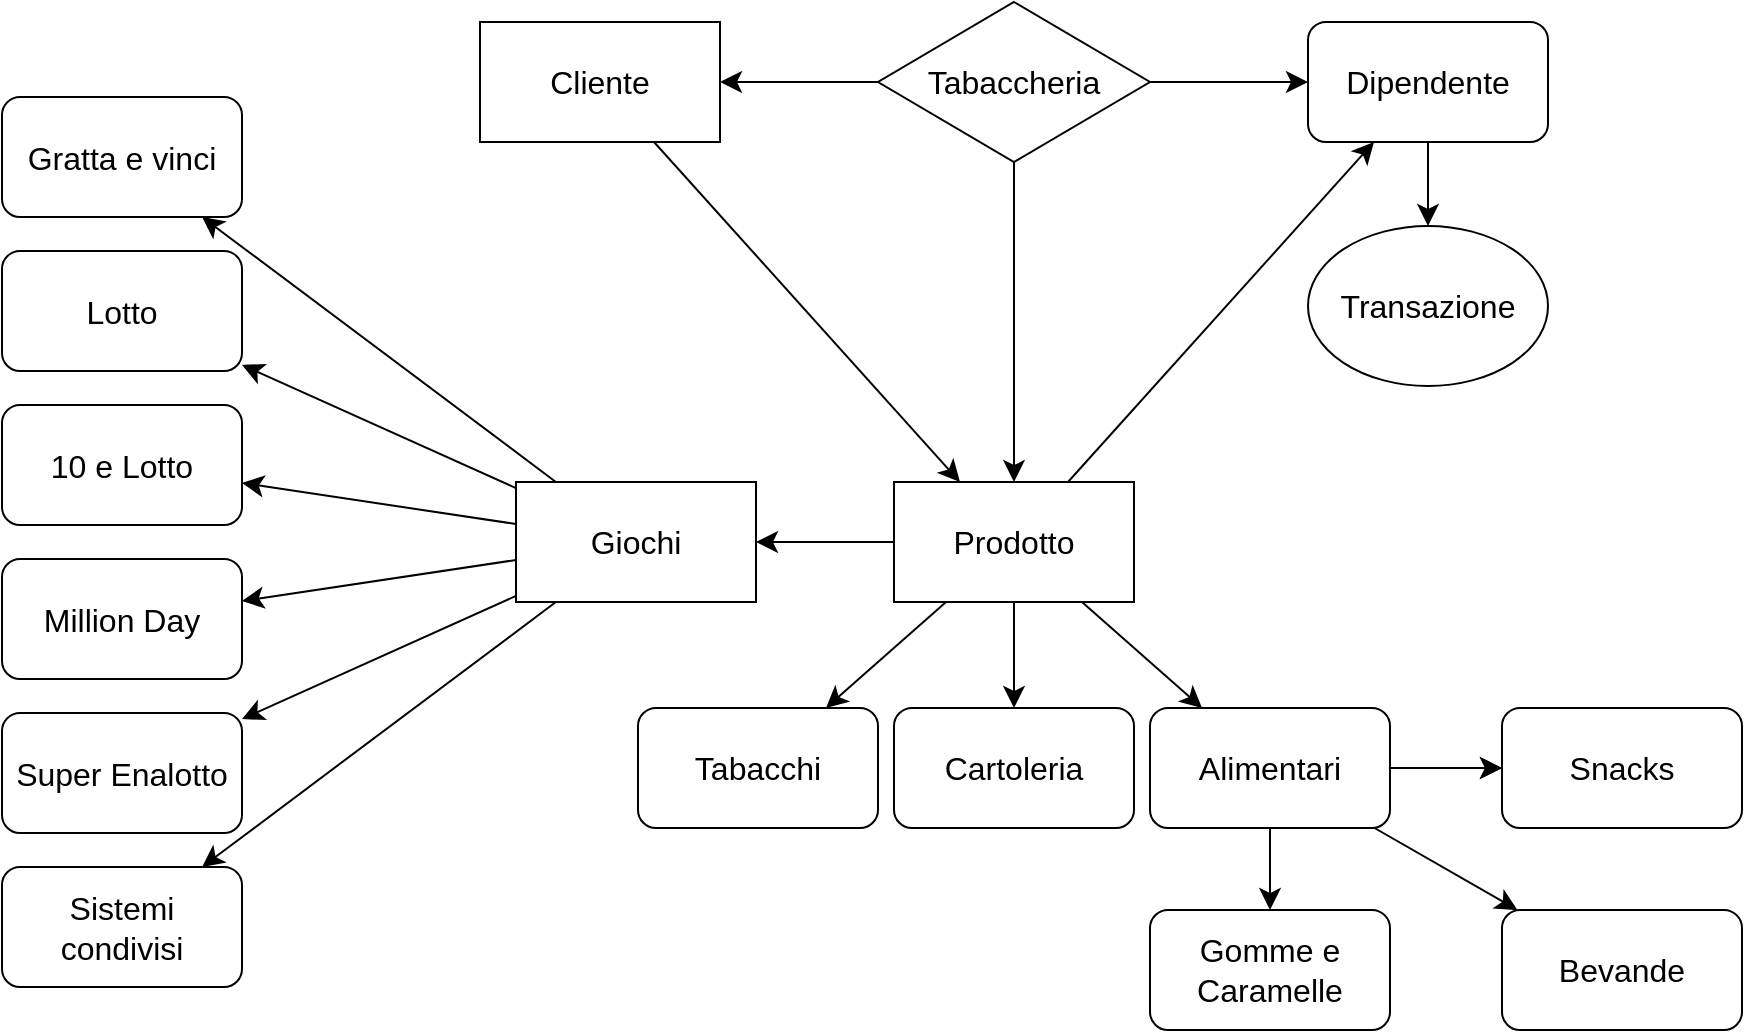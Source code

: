 <mxfile version="22.1.3" type="github">
  <diagram name="Page-1" id="yC7KV2Ko1jgtMiXsxVH6">
    <mxGraphModel dx="1560" dy="772" grid="0" gridSize="10" guides="1" tooltips="1" connect="1" arrows="1" fold="1" page="0" pageScale="1" pageWidth="850" pageHeight="1100" math="0" shadow="0">
      <root>
        <mxCell id="0" />
        <mxCell id="1" parent="0" />
        <mxCell id="NwfZpaaQpDAw_J0AIX61-4" style="edgeStyle=none;curved=1;rounded=0;orthogonalLoop=1;jettySize=auto;html=1;fontSize=12;startSize=8;endSize=8;" edge="1" parent="1" source="NwfZpaaQpDAw_J0AIX61-1" target="NwfZpaaQpDAw_J0AIX61-3">
          <mxGeometry relative="1" as="geometry" />
        </mxCell>
        <mxCell id="NwfZpaaQpDAw_J0AIX61-11" value="" style="edgeStyle=none;curved=1;rounded=0;orthogonalLoop=1;jettySize=auto;html=1;fontSize=12;startSize=8;endSize=8;" edge="1" parent="1" source="NwfZpaaQpDAw_J0AIX61-1" target="NwfZpaaQpDAw_J0AIX61-10">
          <mxGeometry relative="1" as="geometry" />
        </mxCell>
        <mxCell id="NwfZpaaQpDAw_J0AIX61-29" style="edgeStyle=none;curved=1;rounded=0;orthogonalLoop=1;jettySize=auto;html=1;fontSize=12;startSize=8;endSize=8;" edge="1" parent="1" source="NwfZpaaQpDAw_J0AIX61-1" target="NwfZpaaQpDAw_J0AIX61-28">
          <mxGeometry relative="1" as="geometry" />
        </mxCell>
        <mxCell id="NwfZpaaQpDAw_J0AIX61-1" value="Tabaccheria" style="rhombus;whiteSpace=wrap;html=1;fontSize=16;" vertex="1" parent="1">
          <mxGeometry x="347" y="160" width="136" height="80" as="geometry" />
        </mxCell>
        <mxCell id="NwfZpaaQpDAw_J0AIX61-7" style="edgeStyle=none;curved=1;rounded=0;orthogonalLoop=1;jettySize=auto;html=1;entryX=0.5;entryY=0;entryDx=0;entryDy=0;fontSize=12;startSize=8;endSize=8;" edge="1" parent="1" source="NwfZpaaQpDAw_J0AIX61-3" target="NwfZpaaQpDAw_J0AIX61-5">
          <mxGeometry relative="1" as="geometry" />
        </mxCell>
        <mxCell id="NwfZpaaQpDAw_J0AIX61-3" value="&lt;div&gt;Dipendente&lt;/div&gt;" style="rounded=1;whiteSpace=wrap;html=1;fontSize=16;" vertex="1" parent="1">
          <mxGeometry x="562" y="170" width="120" height="60" as="geometry" />
        </mxCell>
        <mxCell id="NwfZpaaQpDAw_J0AIX61-5" value="&lt;div&gt;Transazione&lt;/div&gt;" style="ellipse;whiteSpace=wrap;html=1;fontSize=16;" vertex="1" parent="1">
          <mxGeometry x="562" y="272" width="120" height="80" as="geometry" />
        </mxCell>
        <mxCell id="NwfZpaaQpDAw_J0AIX61-16" style="edgeStyle=none;curved=1;rounded=0;orthogonalLoop=1;jettySize=auto;html=1;fontSize=12;startSize=8;endSize=8;" edge="1" parent="1" source="NwfZpaaQpDAw_J0AIX61-10" target="NwfZpaaQpDAw_J0AIX61-15">
          <mxGeometry relative="1" as="geometry" />
        </mxCell>
        <mxCell id="NwfZpaaQpDAw_J0AIX61-17" style="edgeStyle=none;curved=1;rounded=0;orthogonalLoop=1;jettySize=auto;html=1;fontSize=12;startSize=8;endSize=8;" edge="1" parent="1" source="NwfZpaaQpDAw_J0AIX61-10" target="NwfZpaaQpDAw_J0AIX61-12">
          <mxGeometry relative="1" as="geometry" />
        </mxCell>
        <mxCell id="NwfZpaaQpDAw_J0AIX61-19" style="edgeStyle=none;curved=1;rounded=0;orthogonalLoop=1;jettySize=auto;html=1;fontSize=12;startSize=8;endSize=8;" edge="1" parent="1" source="NwfZpaaQpDAw_J0AIX61-10" target="NwfZpaaQpDAw_J0AIX61-18">
          <mxGeometry relative="1" as="geometry" />
        </mxCell>
        <mxCell id="NwfZpaaQpDAw_J0AIX61-31" style="edgeStyle=none;curved=1;rounded=0;orthogonalLoop=1;jettySize=auto;html=1;fontSize=12;startSize=8;endSize=8;" edge="1" parent="1" source="NwfZpaaQpDAw_J0AIX61-10" target="NwfZpaaQpDAw_J0AIX61-3">
          <mxGeometry relative="1" as="geometry" />
        </mxCell>
        <mxCell id="NwfZpaaQpDAw_J0AIX61-38" style="edgeStyle=none;curved=1;rounded=0;orthogonalLoop=1;jettySize=auto;html=1;fontSize=12;startSize=8;endSize=8;" edge="1" parent="1" source="NwfZpaaQpDAw_J0AIX61-10" target="NwfZpaaQpDAw_J0AIX61-36">
          <mxGeometry relative="1" as="geometry" />
        </mxCell>
        <mxCell id="NwfZpaaQpDAw_J0AIX61-10" value="&lt;div&gt;Prodotto&lt;/div&gt;" style="whiteSpace=wrap;html=1;fontSize=16;" vertex="1" parent="1">
          <mxGeometry x="355" y="400" width="120" height="60" as="geometry" />
        </mxCell>
        <mxCell id="NwfZpaaQpDAw_J0AIX61-12" value="Tabacchi" style="rounded=1;whiteSpace=wrap;html=1;fontSize=16;" vertex="1" parent="1">
          <mxGeometry x="227" y="513" width="120" height="60" as="geometry" />
        </mxCell>
        <mxCell id="NwfZpaaQpDAw_J0AIX61-15" value="Cartoleria" style="rounded=1;whiteSpace=wrap;html=1;fontSize=16;" vertex="1" parent="1">
          <mxGeometry x="355" y="513" width="120" height="60" as="geometry" />
        </mxCell>
        <mxCell id="NwfZpaaQpDAw_J0AIX61-21" value="" style="edgeStyle=none;curved=1;rounded=0;orthogonalLoop=1;jettySize=auto;html=1;fontSize=12;startSize=8;endSize=8;" edge="1" parent="1" source="NwfZpaaQpDAw_J0AIX61-18" target="NwfZpaaQpDAw_J0AIX61-20">
          <mxGeometry relative="1" as="geometry" />
        </mxCell>
        <mxCell id="NwfZpaaQpDAw_J0AIX61-22" value="" style="edgeStyle=none;curved=1;rounded=0;orthogonalLoop=1;jettySize=auto;html=1;fontSize=12;startSize=8;endSize=8;" edge="1" parent="1" source="NwfZpaaQpDAw_J0AIX61-18" target="NwfZpaaQpDAw_J0AIX61-20">
          <mxGeometry relative="1" as="geometry" />
        </mxCell>
        <mxCell id="NwfZpaaQpDAw_J0AIX61-25" style="edgeStyle=none;curved=1;rounded=0;orthogonalLoop=1;jettySize=auto;html=1;fontSize=12;startSize=8;endSize=8;" edge="1" parent="1" source="NwfZpaaQpDAw_J0AIX61-18" target="NwfZpaaQpDAw_J0AIX61-23">
          <mxGeometry relative="1" as="geometry" />
        </mxCell>
        <mxCell id="NwfZpaaQpDAw_J0AIX61-27" style="edgeStyle=none;curved=1;rounded=0;orthogonalLoop=1;jettySize=auto;html=1;fontSize=12;startSize=8;endSize=8;" edge="1" parent="1" source="NwfZpaaQpDAw_J0AIX61-18" target="NwfZpaaQpDAw_J0AIX61-26">
          <mxGeometry relative="1" as="geometry" />
        </mxCell>
        <mxCell id="NwfZpaaQpDAw_J0AIX61-18" value="&lt;div&gt;Alimentari&lt;/div&gt;" style="rounded=1;whiteSpace=wrap;html=1;fontSize=16;" vertex="1" parent="1">
          <mxGeometry x="483" y="513" width="120" height="60" as="geometry" />
        </mxCell>
        <mxCell id="NwfZpaaQpDAw_J0AIX61-20" value="&lt;div&gt;Snacks&lt;/div&gt;" style="whiteSpace=wrap;html=1;fontSize=16;rounded=1;" vertex="1" parent="1">
          <mxGeometry x="659" y="513" width="120" height="60" as="geometry" />
        </mxCell>
        <mxCell id="NwfZpaaQpDAw_J0AIX61-23" value="&lt;div&gt;Bevande&lt;/div&gt;" style="rounded=1;whiteSpace=wrap;html=1;fontSize=16;" vertex="1" parent="1">
          <mxGeometry x="659" y="614" width="120" height="60" as="geometry" />
        </mxCell>
        <mxCell id="NwfZpaaQpDAw_J0AIX61-26" value="&lt;div&gt;Gomme e&lt;br&gt;&lt;/div&gt;&lt;div&gt;Caramelle&lt;/div&gt;" style="rounded=1;whiteSpace=wrap;html=1;fontSize=16;" vertex="1" parent="1">
          <mxGeometry x="483" y="614" width="120" height="60" as="geometry" />
        </mxCell>
        <mxCell id="NwfZpaaQpDAw_J0AIX61-30" style="edgeStyle=none;curved=1;rounded=0;orthogonalLoop=1;jettySize=auto;html=1;fontSize=12;startSize=8;endSize=8;" edge="1" parent="1" source="NwfZpaaQpDAw_J0AIX61-28" target="NwfZpaaQpDAw_J0AIX61-10">
          <mxGeometry relative="1" as="geometry" />
        </mxCell>
        <mxCell id="NwfZpaaQpDAw_J0AIX61-28" value="&lt;div&gt;Cliente&lt;/div&gt;" style="rounded=0;whiteSpace=wrap;html=1;fontSize=16;" vertex="1" parent="1">
          <mxGeometry x="148" y="170" width="120" height="60" as="geometry" />
        </mxCell>
        <mxCell id="NwfZpaaQpDAw_J0AIX61-45" style="edgeStyle=none;curved=1;rounded=0;orthogonalLoop=1;jettySize=auto;html=1;fontSize=12;startSize=8;endSize=8;" edge="1" parent="1" source="NwfZpaaQpDAw_J0AIX61-36" target="NwfZpaaQpDAw_J0AIX61-42">
          <mxGeometry relative="1" as="geometry" />
        </mxCell>
        <mxCell id="NwfZpaaQpDAw_J0AIX61-46" style="edgeStyle=none;curved=1;rounded=0;orthogonalLoop=1;jettySize=auto;html=1;fontSize=12;startSize=8;endSize=8;" edge="1" parent="1" source="NwfZpaaQpDAw_J0AIX61-36" target="NwfZpaaQpDAw_J0AIX61-39">
          <mxGeometry relative="1" as="geometry" />
        </mxCell>
        <mxCell id="NwfZpaaQpDAw_J0AIX61-47" style="edgeStyle=none;curved=1;rounded=0;orthogonalLoop=1;jettySize=auto;html=1;fontSize=12;startSize=8;endSize=8;" edge="1" parent="1" source="NwfZpaaQpDAw_J0AIX61-36" target="NwfZpaaQpDAw_J0AIX61-40">
          <mxGeometry relative="1" as="geometry" />
        </mxCell>
        <mxCell id="NwfZpaaQpDAw_J0AIX61-48" style="edgeStyle=none;curved=1;rounded=0;orthogonalLoop=1;jettySize=auto;html=1;fontSize=12;startSize=8;endSize=8;" edge="1" parent="1" source="NwfZpaaQpDAw_J0AIX61-36" target="NwfZpaaQpDAw_J0AIX61-41">
          <mxGeometry relative="1" as="geometry" />
        </mxCell>
        <mxCell id="NwfZpaaQpDAw_J0AIX61-49" style="edgeStyle=none;curved=1;rounded=0;orthogonalLoop=1;jettySize=auto;html=1;fontSize=12;startSize=8;endSize=8;" edge="1" parent="1" source="NwfZpaaQpDAw_J0AIX61-36" target="NwfZpaaQpDAw_J0AIX61-44">
          <mxGeometry relative="1" as="geometry" />
        </mxCell>
        <mxCell id="NwfZpaaQpDAw_J0AIX61-50" style="edgeStyle=none;curved=1;rounded=0;orthogonalLoop=1;jettySize=auto;html=1;fontSize=12;startSize=8;endSize=8;" edge="1" parent="1" source="NwfZpaaQpDAw_J0AIX61-36" target="NwfZpaaQpDAw_J0AIX61-43">
          <mxGeometry relative="1" as="geometry" />
        </mxCell>
        <mxCell id="NwfZpaaQpDAw_J0AIX61-36" value="Giochi" style="rounded=0;whiteSpace=wrap;html=1;fontSize=16;" vertex="1" parent="1">
          <mxGeometry x="166" y="400" width="120" height="60" as="geometry" />
        </mxCell>
        <mxCell id="NwfZpaaQpDAw_J0AIX61-39" value="&lt;div&gt;Lotto&lt;/div&gt;" style="rounded=1;whiteSpace=wrap;html=1;fontSize=16;" vertex="1" parent="1">
          <mxGeometry x="-91" y="284.5" width="120" height="60" as="geometry" />
        </mxCell>
        <mxCell id="NwfZpaaQpDAw_J0AIX61-40" value="&lt;div&gt;10 e Lotto&lt;/div&gt;" style="rounded=1;whiteSpace=wrap;html=1;fontSize=16;" vertex="1" parent="1">
          <mxGeometry x="-91" y="361.5" width="120" height="60" as="geometry" />
        </mxCell>
        <mxCell id="NwfZpaaQpDAw_J0AIX61-41" value="Million Day" style="rounded=1;whiteSpace=wrap;html=1;fontSize=16;" vertex="1" parent="1">
          <mxGeometry x="-91" y="438.5" width="120" height="60" as="geometry" />
        </mxCell>
        <mxCell id="NwfZpaaQpDAw_J0AIX61-42" value="Gratta e vinci" style="rounded=1;whiteSpace=wrap;html=1;fontSize=16;" vertex="1" parent="1">
          <mxGeometry x="-91" y="207.5" width="120" height="60" as="geometry" />
        </mxCell>
        <mxCell id="NwfZpaaQpDAw_J0AIX61-43" value="Sistemi condivisi" style="rounded=1;whiteSpace=wrap;html=1;fontSize=16;" vertex="1" parent="1">
          <mxGeometry x="-91" y="592.5" width="120" height="60" as="geometry" />
        </mxCell>
        <mxCell id="NwfZpaaQpDAw_J0AIX61-44" value="Super Enalotto" style="rounded=1;whiteSpace=wrap;html=1;fontSize=16;" vertex="1" parent="1">
          <mxGeometry x="-91" y="515.5" width="120" height="60" as="geometry" />
        </mxCell>
      </root>
    </mxGraphModel>
  </diagram>
</mxfile>
